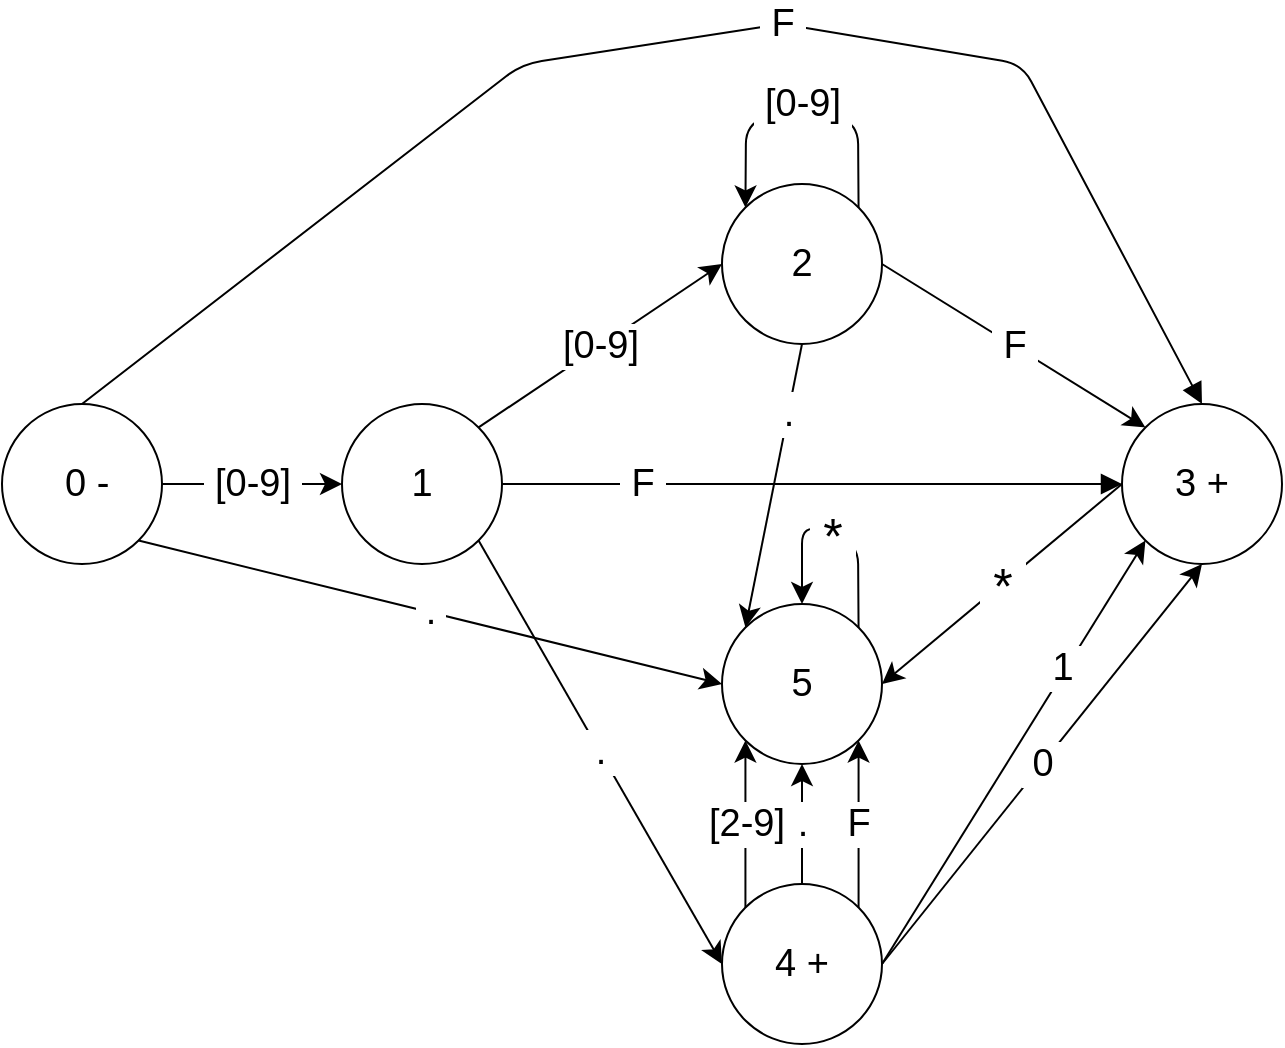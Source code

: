 <mxfile version="13.7.3" type="github">
  <diagram id="YK21uThU-okaKJXyS0Il" name="Page-1">
    <mxGraphModel dx="1021" dy="1743" grid="1" gridSize="10" guides="1" tooltips="1" connect="1" arrows="1" fold="1" page="1" pageScale="1" pageWidth="827" pageHeight="1169" math="0" shadow="0">
      <root>
        <mxCell id="0" />
        <mxCell id="1" parent="0" />
        <mxCell id="VIH0Zc7rtt36dxy2nJ9U-1" value="&amp;nbsp;0 -" style="ellipse;whiteSpace=wrap;html=1;aspect=fixed;fontSize=19;" vertex="1" parent="1">
          <mxGeometry x="60" y="160" width="80" height="80" as="geometry" />
        </mxCell>
        <mxCell id="VIH0Zc7rtt36dxy2nJ9U-3" value="1" style="ellipse;whiteSpace=wrap;html=1;aspect=fixed;fontSize=19;" vertex="1" parent="1">
          <mxGeometry x="230" y="160" width="80" height="80" as="geometry" />
        </mxCell>
        <mxCell id="VIH0Zc7rtt36dxy2nJ9U-4" value="2" style="ellipse;whiteSpace=wrap;html=1;aspect=fixed;fontSize=19;" vertex="1" parent="1">
          <mxGeometry x="420" y="50" width="80" height="80" as="geometry" />
        </mxCell>
        <mxCell id="VIH0Zc7rtt36dxy2nJ9U-5" value="3 +" style="ellipse;whiteSpace=wrap;html=1;aspect=fixed;fontSize=19;" vertex="1" parent="1">
          <mxGeometry x="620" y="160" width="80" height="80" as="geometry" />
        </mxCell>
        <mxCell id="VIH0Zc7rtt36dxy2nJ9U-6" value="4 +" style="ellipse;whiteSpace=wrap;html=1;aspect=fixed;fontSize=19;" vertex="1" parent="1">
          <mxGeometry x="420" y="400" width="80" height="80" as="geometry" />
        </mxCell>
        <mxCell id="VIH0Zc7rtt36dxy2nJ9U-7" value="5" style="ellipse;whiteSpace=wrap;html=1;aspect=fixed;fontSize=19;" vertex="1" parent="1">
          <mxGeometry x="420" y="260" width="80" height="80" as="geometry" />
        </mxCell>
        <mxCell id="VIH0Zc7rtt36dxy2nJ9U-8" value="&amp;nbsp;[0-9]&amp;nbsp;" style="endArrow=classic;html=1;fontSize=19;exitX=1;exitY=0.5;exitDx=0;exitDy=0;entryX=0;entryY=0.5;entryDx=0;entryDy=0;endSize=8;" edge="1" parent="1" source="VIH0Zc7rtt36dxy2nJ9U-1" target="VIH0Zc7rtt36dxy2nJ9U-3">
          <mxGeometry width="50" height="50" relative="1" as="geometry">
            <mxPoint x="390" y="240" as="sourcePoint" />
            <mxPoint x="440" y="190" as="targetPoint" />
          </mxGeometry>
        </mxCell>
        <mxCell id="VIH0Zc7rtt36dxy2nJ9U-9" value="&amp;nbsp;[0-9]&amp;nbsp;" style="endArrow=classic;html=1;fontSize=19;exitX=1;exitY=0;exitDx=0;exitDy=0;entryX=0;entryY=0.5;entryDx=0;entryDy=0;endSize=8;" edge="1" parent="1" source="VIH0Zc7rtt36dxy2nJ9U-3" target="VIH0Zc7rtt36dxy2nJ9U-4">
          <mxGeometry width="50" height="50" relative="1" as="geometry">
            <mxPoint x="330" y="210" as="sourcePoint" />
            <mxPoint x="420" y="210" as="targetPoint" />
          </mxGeometry>
        </mxCell>
        <mxCell id="VIH0Zc7rtt36dxy2nJ9U-10" value="&amp;nbsp;F&amp;nbsp;" style="endArrow=block;html=1;fontSize=19;exitX=1;exitY=0.5;exitDx=0;exitDy=0;entryX=0;entryY=0.5;entryDx=0;entryDy=0;endFill=1;endSize=8;" edge="1" parent="1" source="VIH0Zc7rtt36dxy2nJ9U-3" target="VIH0Zc7rtt36dxy2nJ9U-5">
          <mxGeometry x="-0.548" width="50" height="50" relative="1" as="geometry">
            <mxPoint x="340" y="190" as="sourcePoint" />
            <mxPoint x="430" y="190" as="targetPoint" />
            <mxPoint as="offset" />
          </mxGeometry>
        </mxCell>
        <mxCell id="VIH0Zc7rtt36dxy2nJ9U-11" value="&amp;nbsp;[0-9]&amp;nbsp;" style="endArrow=classic;html=1;fontSize=19;exitX=1;exitY=0;exitDx=0;exitDy=0;entryX=0;entryY=0;entryDx=0;entryDy=0;endSize=8;" edge="1" parent="1" source="VIH0Zc7rtt36dxy2nJ9U-4" target="VIH0Zc7rtt36dxy2nJ9U-4">
          <mxGeometry width="50" height="50" relative="1" as="geometry">
            <mxPoint x="540" y="60" as="sourcePoint" />
            <mxPoint x="630" y="60" as="targetPoint" />
            <Array as="points">
              <mxPoint x="488" y="20" />
              <mxPoint x="460" y="10" />
              <mxPoint x="432" y="20" />
            </Array>
          </mxGeometry>
        </mxCell>
        <mxCell id="VIH0Zc7rtt36dxy2nJ9U-12" value="&amp;nbsp;F&amp;nbsp;" style="endArrow=classic;html=1;fontSize=19;exitX=1;exitY=0.5;exitDx=0;exitDy=0;entryX=0;entryY=0;entryDx=0;entryDy=0;endSize=8;" edge="1" parent="1" source="VIH0Zc7rtt36dxy2nJ9U-4" target="VIH0Zc7rtt36dxy2nJ9U-5">
          <mxGeometry width="50" height="50" relative="1" as="geometry">
            <mxPoint x="520" y="130" as="sourcePoint" />
            <mxPoint x="610" y="130" as="targetPoint" />
          </mxGeometry>
        </mxCell>
        <mxCell id="VIH0Zc7rtt36dxy2nJ9U-13" value="&amp;nbsp;0&amp;nbsp;" style="endArrow=classic;html=1;fontSize=19;exitX=1;exitY=0.5;exitDx=0;exitDy=0;entryX=0.5;entryY=1;entryDx=0;entryDy=0;endSize=8;" edge="1" parent="1" source="VIH0Zc7rtt36dxy2nJ9U-6" target="VIH0Zc7rtt36dxy2nJ9U-5">
          <mxGeometry width="50" height="50" relative="1" as="geometry">
            <mxPoint x="530" y="430" as="sourcePoint" />
            <mxPoint x="620" y="430" as="targetPoint" />
          </mxGeometry>
        </mxCell>
        <mxCell id="VIH0Zc7rtt36dxy2nJ9U-14" value="&amp;nbsp;1&amp;nbsp;" style="endArrow=classic;html=1;fontSize=19;exitX=1;exitY=0.5;exitDx=0;exitDy=0;entryX=0;entryY=1;entryDx=0;entryDy=0;endSize=8;" edge="1" parent="1" source="VIH0Zc7rtt36dxy2nJ9U-6" target="VIH0Zc7rtt36dxy2nJ9U-5">
          <mxGeometry x="0.386" y="2" width="50" height="50" relative="1" as="geometry">
            <mxPoint x="510" y="450" as="sourcePoint" />
            <mxPoint x="670" y="290" as="targetPoint" />
            <mxPoint as="offset" />
          </mxGeometry>
        </mxCell>
        <mxCell id="VIH0Zc7rtt36dxy2nJ9U-15" value="&amp;nbsp;.&amp;nbsp;" style="endArrow=classic;html=1;fontSize=19;exitX=1;exitY=1;exitDx=0;exitDy=0;entryX=0;entryY=0.5;entryDx=0;entryDy=0;endSize=8;" edge="1" parent="1" source="VIH0Zc7rtt36dxy2nJ9U-3" target="VIH0Zc7rtt36dxy2nJ9U-6">
          <mxGeometry width="50" height="50" relative="1" as="geometry">
            <mxPoint x="520" y="460" as="sourcePoint" />
            <mxPoint x="680" y="300" as="targetPoint" />
          </mxGeometry>
        </mxCell>
        <mxCell id="VIH0Zc7rtt36dxy2nJ9U-16" value="&amp;nbsp;F&amp;nbsp;" style="endArrow=classic;html=1;fontSize=19;exitX=1;exitY=0;exitDx=0;exitDy=0;entryX=1;entryY=1;entryDx=0;entryDy=0;endSize=8;" edge="1" parent="1" source="VIH0Zc7rtt36dxy2nJ9U-6" target="VIH0Zc7rtt36dxy2nJ9U-7">
          <mxGeometry width="50" height="50" relative="1" as="geometry">
            <mxPoint x="530" y="470" as="sourcePoint" />
            <mxPoint x="690" y="310" as="targetPoint" />
          </mxGeometry>
        </mxCell>
        <mxCell id="VIH0Zc7rtt36dxy2nJ9U-17" value="&amp;nbsp;.&amp;nbsp;" style="endArrow=classic;html=1;fontSize=19;exitX=0.5;exitY=0;exitDx=0;exitDy=0;entryX=0.5;entryY=1;entryDx=0;entryDy=0;endSize=8;" edge="1" parent="1" source="VIH0Zc7rtt36dxy2nJ9U-6" target="VIH0Zc7rtt36dxy2nJ9U-7">
          <mxGeometry width="50" height="50" relative="1" as="geometry">
            <mxPoint x="540" y="480" as="sourcePoint" />
            <mxPoint x="700" y="320" as="targetPoint" />
          </mxGeometry>
        </mxCell>
        <mxCell id="VIH0Zc7rtt36dxy2nJ9U-18" value="&amp;nbsp;[2-9]&amp;nbsp;" style="endArrow=classic;html=1;fontSize=19;exitX=0;exitY=0;exitDx=0;exitDy=0;entryX=0;entryY=1;entryDx=0;entryDy=0;endSize=8;" edge="1" parent="1" source="VIH0Zc7rtt36dxy2nJ9U-6" target="VIH0Zc7rtt36dxy2nJ9U-7">
          <mxGeometry width="50" height="50" relative="1" as="geometry">
            <mxPoint x="550" y="490" as="sourcePoint" />
            <mxPoint x="710" y="330" as="targetPoint" />
          </mxGeometry>
        </mxCell>
        <mxCell id="VIH0Zc7rtt36dxy2nJ9U-19" value="&amp;nbsp;.&amp;nbsp;" style="endArrow=classic;html=1;fontSize=19;exitX=1;exitY=1;exitDx=0;exitDy=0;entryX=0;entryY=0.5;entryDx=0;entryDy=0;endSize=8;" edge="1" parent="1" source="VIH0Zc7rtt36dxy2nJ9U-1" target="VIH0Zc7rtt36dxy2nJ9U-7">
          <mxGeometry width="50" height="50" relative="1" as="geometry">
            <mxPoint x="560" y="480" as="sourcePoint" />
            <mxPoint x="420" y="280" as="targetPoint" />
          </mxGeometry>
        </mxCell>
        <mxCell id="VIH0Zc7rtt36dxy2nJ9U-20" value="&amp;nbsp;*&amp;nbsp;" style="endArrow=classic;html=1;fontSize=25;entryX=1;entryY=0.5;entryDx=0;entryDy=0;exitX=0;exitY=0.5;exitDx=0;exitDy=0;endSize=8;" edge="1" parent="1" source="VIH0Zc7rtt36dxy2nJ9U-5" target="VIH0Zc7rtt36dxy2nJ9U-7">
          <mxGeometry width="50" height="50" relative="1" as="geometry">
            <mxPoint x="620" y="220" as="sourcePoint" />
            <mxPoint x="730" y="350" as="targetPoint" />
          </mxGeometry>
        </mxCell>
        <mxCell id="VIH0Zc7rtt36dxy2nJ9U-21" value="&amp;nbsp;.&amp;nbsp;" style="endArrow=classic;html=1;fontSize=19;exitX=0.5;exitY=1;exitDx=0;exitDy=0;endSize=8;entryX=0;entryY=0;entryDx=0;entryDy=0;" edge="1" parent="1" source="VIH0Zc7rtt36dxy2nJ9U-4" target="VIH0Zc7rtt36dxy2nJ9U-7">
          <mxGeometry x="-0.5" width="50" height="50" relative="1" as="geometry">
            <mxPoint x="470.004" y="194.144" as="sourcePoint" />
            <mxPoint x="761.72" y="245.86" as="targetPoint" />
            <mxPoint as="offset" />
          </mxGeometry>
        </mxCell>
        <mxCell id="VIH0Zc7rtt36dxy2nJ9U-22" value="&amp;nbsp;*&amp;nbsp;" style="endArrow=classic;html=1;fontSize=25;exitX=1;exitY=0;exitDx=0;exitDy=0;endSize=8;entryX=0.5;entryY=0;entryDx=0;entryDy=0;" edge="1" parent="1" source="VIH0Zc7rtt36dxy2nJ9U-7" target="VIH0Zc7rtt36dxy2nJ9U-7">
          <mxGeometry width="50" height="50" relative="1" as="geometry">
            <mxPoint x="488.284" y="251.716" as="sourcePoint" />
            <mxPoint x="431.716" y="251.716" as="targetPoint" />
            <Array as="points">
              <mxPoint x="488" y="230" />
              <mxPoint x="460" y="220" />
            </Array>
          </mxGeometry>
        </mxCell>
        <mxCell id="VIH0Zc7rtt36dxy2nJ9U-24" value="&amp;nbsp;F&amp;nbsp;" style="endArrow=none;html=1;fontSize=19;exitX=0.5;exitY=0;exitDx=0;exitDy=0;entryX=0.5;entryY=0;entryDx=0;entryDy=0;endSize=8;endFill=0;startArrow=block;startFill=1;startSize=8;" edge="1" parent="1" source="VIH0Zc7rtt36dxy2nJ9U-5" target="VIH0Zc7rtt36dxy2nJ9U-1">
          <mxGeometry x="-0.132" width="50" height="50" relative="1" as="geometry">
            <mxPoint x="498.284" y="71.716" as="sourcePoint" />
            <mxPoint x="441.716" y="71.716" as="targetPoint" />
            <Array as="points">
              <mxPoint x="570" y="-10" />
              <mxPoint x="450" y="-30" />
              <mxPoint x="320" y="-10" />
            </Array>
            <mxPoint as="offset" />
          </mxGeometry>
        </mxCell>
      </root>
    </mxGraphModel>
  </diagram>
</mxfile>
